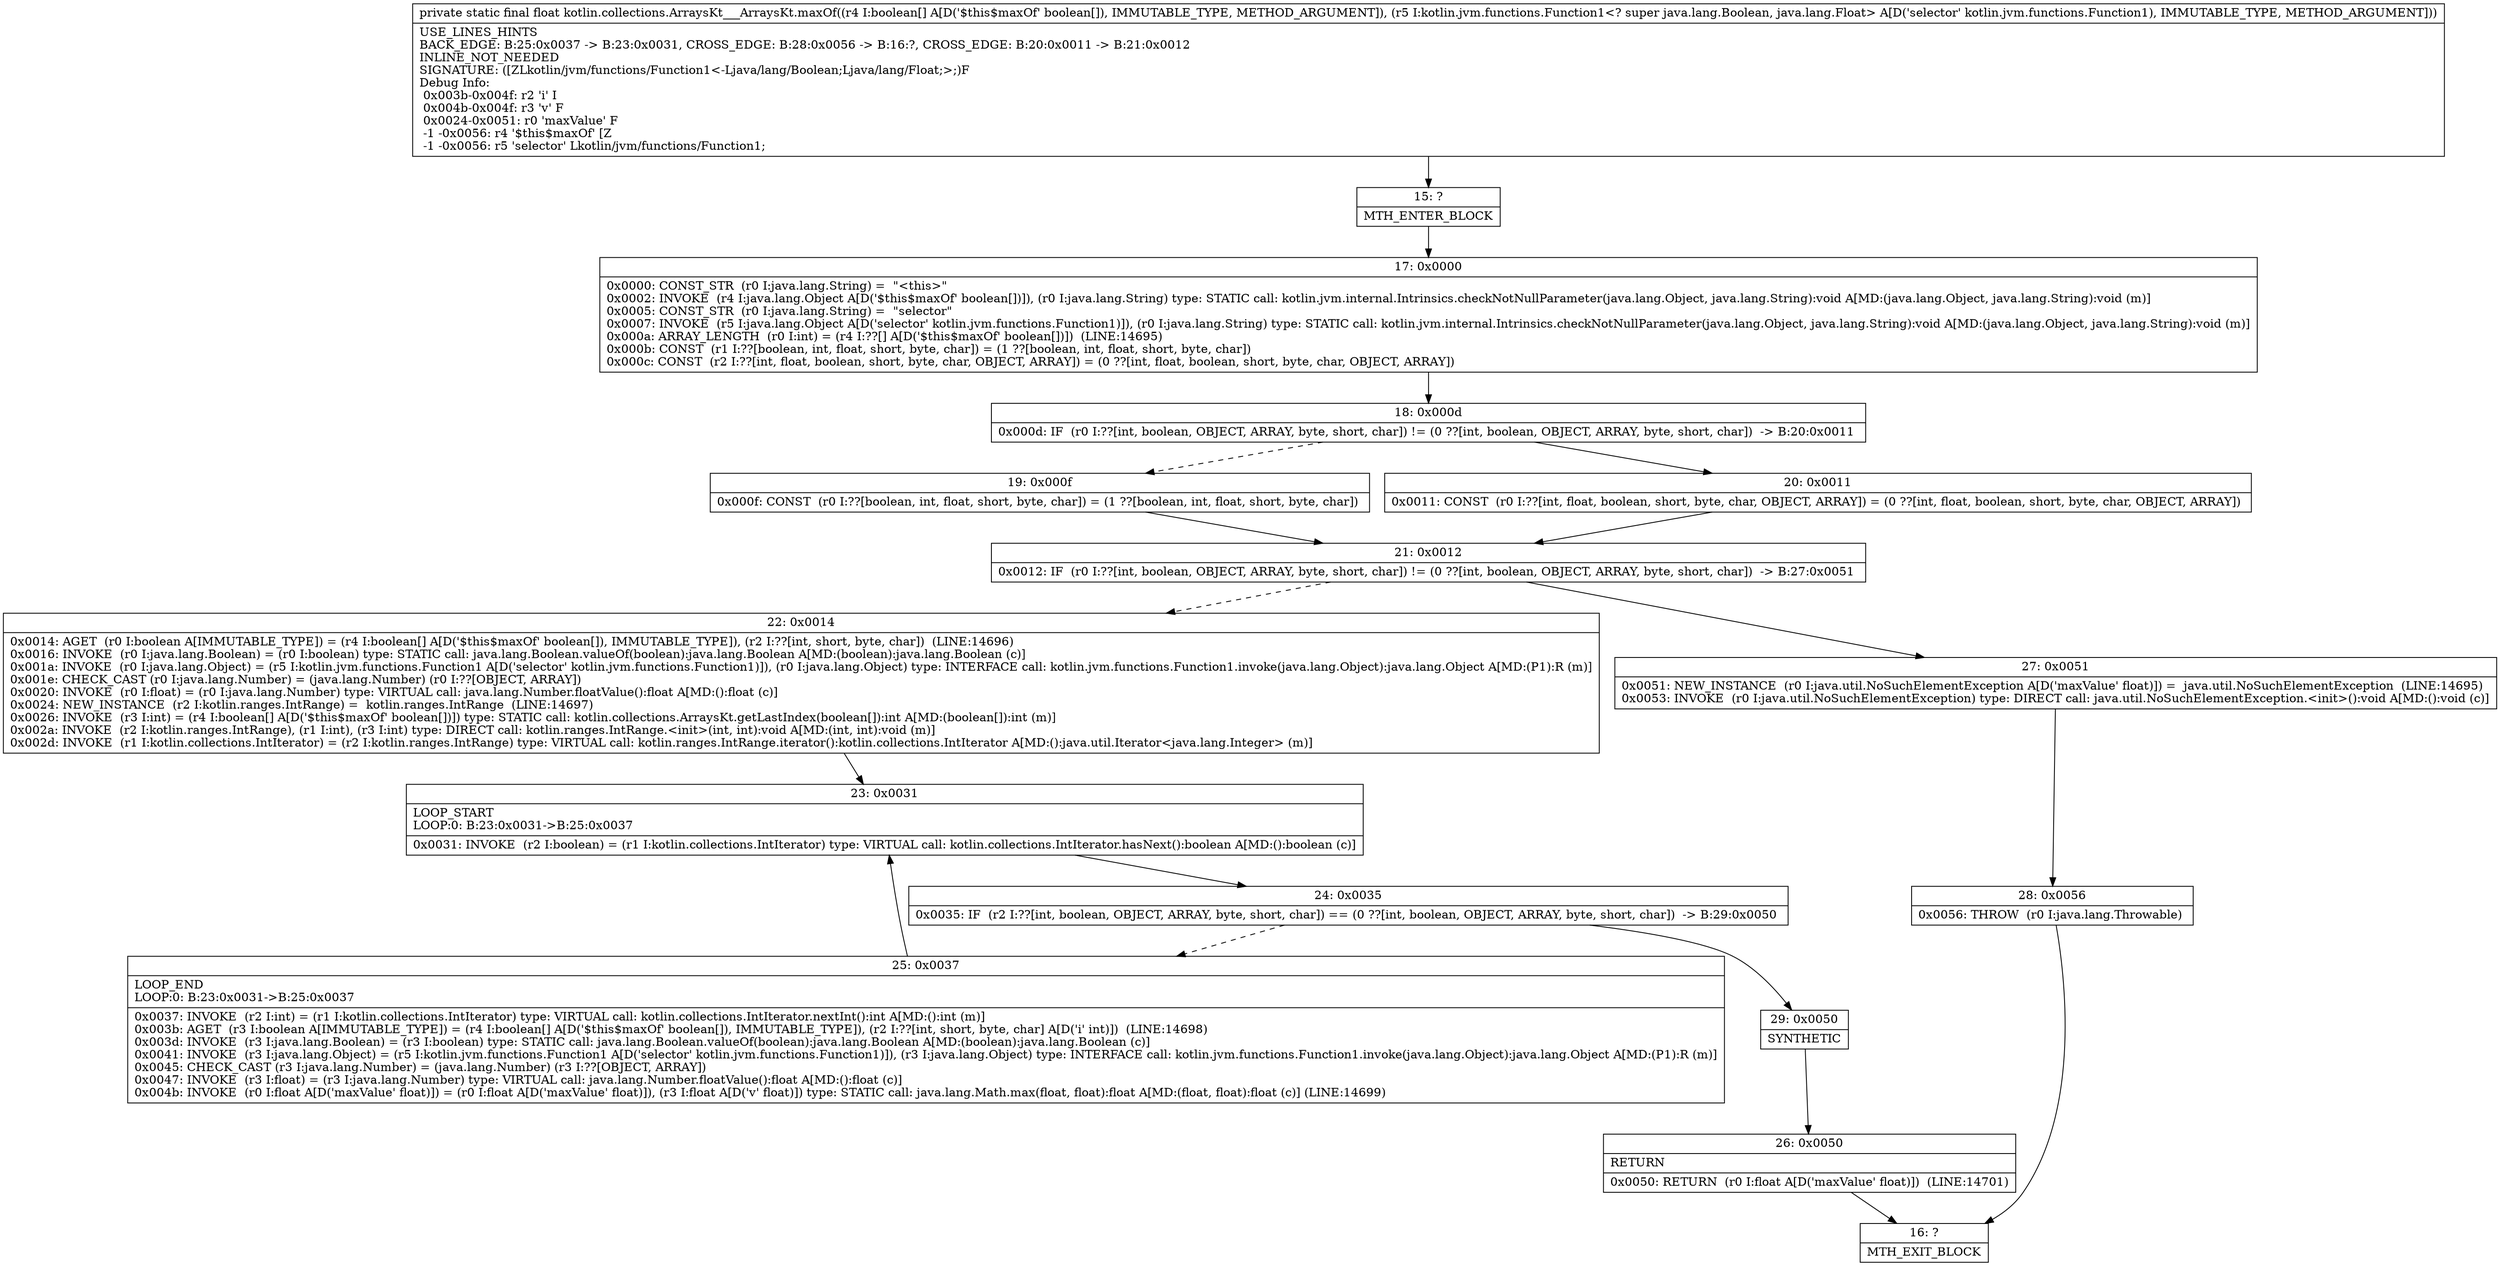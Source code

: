 digraph "CFG forkotlin.collections.ArraysKt___ArraysKt.maxOf([ZLkotlin\/jvm\/functions\/Function1;)F" {
Node_15 [shape=record,label="{15\:\ ?|MTH_ENTER_BLOCK\l}"];
Node_17 [shape=record,label="{17\:\ 0x0000|0x0000: CONST_STR  (r0 I:java.lang.String) =  \"\<this\>\" \l0x0002: INVOKE  (r4 I:java.lang.Object A[D('$this$maxOf' boolean[])]), (r0 I:java.lang.String) type: STATIC call: kotlin.jvm.internal.Intrinsics.checkNotNullParameter(java.lang.Object, java.lang.String):void A[MD:(java.lang.Object, java.lang.String):void (m)]\l0x0005: CONST_STR  (r0 I:java.lang.String) =  \"selector\" \l0x0007: INVOKE  (r5 I:java.lang.Object A[D('selector' kotlin.jvm.functions.Function1)]), (r0 I:java.lang.String) type: STATIC call: kotlin.jvm.internal.Intrinsics.checkNotNullParameter(java.lang.Object, java.lang.String):void A[MD:(java.lang.Object, java.lang.String):void (m)]\l0x000a: ARRAY_LENGTH  (r0 I:int) = (r4 I:??[] A[D('$this$maxOf' boolean[])])  (LINE:14695)\l0x000b: CONST  (r1 I:??[boolean, int, float, short, byte, char]) = (1 ??[boolean, int, float, short, byte, char]) \l0x000c: CONST  (r2 I:??[int, float, boolean, short, byte, char, OBJECT, ARRAY]) = (0 ??[int, float, boolean, short, byte, char, OBJECT, ARRAY]) \l}"];
Node_18 [shape=record,label="{18\:\ 0x000d|0x000d: IF  (r0 I:??[int, boolean, OBJECT, ARRAY, byte, short, char]) != (0 ??[int, boolean, OBJECT, ARRAY, byte, short, char])  \-\> B:20:0x0011 \l}"];
Node_19 [shape=record,label="{19\:\ 0x000f|0x000f: CONST  (r0 I:??[boolean, int, float, short, byte, char]) = (1 ??[boolean, int, float, short, byte, char]) \l}"];
Node_21 [shape=record,label="{21\:\ 0x0012|0x0012: IF  (r0 I:??[int, boolean, OBJECT, ARRAY, byte, short, char]) != (0 ??[int, boolean, OBJECT, ARRAY, byte, short, char])  \-\> B:27:0x0051 \l}"];
Node_22 [shape=record,label="{22\:\ 0x0014|0x0014: AGET  (r0 I:boolean A[IMMUTABLE_TYPE]) = (r4 I:boolean[] A[D('$this$maxOf' boolean[]), IMMUTABLE_TYPE]), (r2 I:??[int, short, byte, char])  (LINE:14696)\l0x0016: INVOKE  (r0 I:java.lang.Boolean) = (r0 I:boolean) type: STATIC call: java.lang.Boolean.valueOf(boolean):java.lang.Boolean A[MD:(boolean):java.lang.Boolean (c)]\l0x001a: INVOKE  (r0 I:java.lang.Object) = (r5 I:kotlin.jvm.functions.Function1 A[D('selector' kotlin.jvm.functions.Function1)]), (r0 I:java.lang.Object) type: INTERFACE call: kotlin.jvm.functions.Function1.invoke(java.lang.Object):java.lang.Object A[MD:(P1):R (m)]\l0x001e: CHECK_CAST (r0 I:java.lang.Number) = (java.lang.Number) (r0 I:??[OBJECT, ARRAY]) \l0x0020: INVOKE  (r0 I:float) = (r0 I:java.lang.Number) type: VIRTUAL call: java.lang.Number.floatValue():float A[MD:():float (c)]\l0x0024: NEW_INSTANCE  (r2 I:kotlin.ranges.IntRange) =  kotlin.ranges.IntRange  (LINE:14697)\l0x0026: INVOKE  (r3 I:int) = (r4 I:boolean[] A[D('$this$maxOf' boolean[])]) type: STATIC call: kotlin.collections.ArraysKt.getLastIndex(boolean[]):int A[MD:(boolean[]):int (m)]\l0x002a: INVOKE  (r2 I:kotlin.ranges.IntRange), (r1 I:int), (r3 I:int) type: DIRECT call: kotlin.ranges.IntRange.\<init\>(int, int):void A[MD:(int, int):void (m)]\l0x002d: INVOKE  (r1 I:kotlin.collections.IntIterator) = (r2 I:kotlin.ranges.IntRange) type: VIRTUAL call: kotlin.ranges.IntRange.iterator():kotlin.collections.IntIterator A[MD:():java.util.Iterator\<java.lang.Integer\> (m)]\l}"];
Node_23 [shape=record,label="{23\:\ 0x0031|LOOP_START\lLOOP:0: B:23:0x0031\-\>B:25:0x0037\l|0x0031: INVOKE  (r2 I:boolean) = (r1 I:kotlin.collections.IntIterator) type: VIRTUAL call: kotlin.collections.IntIterator.hasNext():boolean A[MD:():boolean (c)]\l}"];
Node_24 [shape=record,label="{24\:\ 0x0035|0x0035: IF  (r2 I:??[int, boolean, OBJECT, ARRAY, byte, short, char]) == (0 ??[int, boolean, OBJECT, ARRAY, byte, short, char])  \-\> B:29:0x0050 \l}"];
Node_25 [shape=record,label="{25\:\ 0x0037|LOOP_END\lLOOP:0: B:23:0x0031\-\>B:25:0x0037\l|0x0037: INVOKE  (r2 I:int) = (r1 I:kotlin.collections.IntIterator) type: VIRTUAL call: kotlin.collections.IntIterator.nextInt():int A[MD:():int (m)]\l0x003b: AGET  (r3 I:boolean A[IMMUTABLE_TYPE]) = (r4 I:boolean[] A[D('$this$maxOf' boolean[]), IMMUTABLE_TYPE]), (r2 I:??[int, short, byte, char] A[D('i' int)])  (LINE:14698)\l0x003d: INVOKE  (r3 I:java.lang.Boolean) = (r3 I:boolean) type: STATIC call: java.lang.Boolean.valueOf(boolean):java.lang.Boolean A[MD:(boolean):java.lang.Boolean (c)]\l0x0041: INVOKE  (r3 I:java.lang.Object) = (r5 I:kotlin.jvm.functions.Function1 A[D('selector' kotlin.jvm.functions.Function1)]), (r3 I:java.lang.Object) type: INTERFACE call: kotlin.jvm.functions.Function1.invoke(java.lang.Object):java.lang.Object A[MD:(P1):R (m)]\l0x0045: CHECK_CAST (r3 I:java.lang.Number) = (java.lang.Number) (r3 I:??[OBJECT, ARRAY]) \l0x0047: INVOKE  (r3 I:float) = (r3 I:java.lang.Number) type: VIRTUAL call: java.lang.Number.floatValue():float A[MD:():float (c)]\l0x004b: INVOKE  (r0 I:float A[D('maxValue' float)]) = (r0 I:float A[D('maxValue' float)]), (r3 I:float A[D('v' float)]) type: STATIC call: java.lang.Math.max(float, float):float A[MD:(float, float):float (c)] (LINE:14699)\l}"];
Node_29 [shape=record,label="{29\:\ 0x0050|SYNTHETIC\l}"];
Node_26 [shape=record,label="{26\:\ 0x0050|RETURN\l|0x0050: RETURN  (r0 I:float A[D('maxValue' float)])  (LINE:14701)\l}"];
Node_16 [shape=record,label="{16\:\ ?|MTH_EXIT_BLOCK\l}"];
Node_27 [shape=record,label="{27\:\ 0x0051|0x0051: NEW_INSTANCE  (r0 I:java.util.NoSuchElementException A[D('maxValue' float)]) =  java.util.NoSuchElementException  (LINE:14695)\l0x0053: INVOKE  (r0 I:java.util.NoSuchElementException) type: DIRECT call: java.util.NoSuchElementException.\<init\>():void A[MD:():void (c)]\l}"];
Node_28 [shape=record,label="{28\:\ 0x0056|0x0056: THROW  (r0 I:java.lang.Throwable) \l}"];
Node_20 [shape=record,label="{20\:\ 0x0011|0x0011: CONST  (r0 I:??[int, float, boolean, short, byte, char, OBJECT, ARRAY]) = (0 ??[int, float, boolean, short, byte, char, OBJECT, ARRAY]) \l}"];
MethodNode[shape=record,label="{private static final float kotlin.collections.ArraysKt___ArraysKt.maxOf((r4 I:boolean[] A[D('$this$maxOf' boolean[]), IMMUTABLE_TYPE, METHOD_ARGUMENT]), (r5 I:kotlin.jvm.functions.Function1\<? super java.lang.Boolean, java.lang.Float\> A[D('selector' kotlin.jvm.functions.Function1), IMMUTABLE_TYPE, METHOD_ARGUMENT]))  | USE_LINES_HINTS\lBACK_EDGE: B:25:0x0037 \-\> B:23:0x0031, CROSS_EDGE: B:28:0x0056 \-\> B:16:?, CROSS_EDGE: B:20:0x0011 \-\> B:21:0x0012\lINLINE_NOT_NEEDED\lSIGNATURE: ([ZLkotlin\/jvm\/functions\/Function1\<\-Ljava\/lang\/Boolean;Ljava\/lang\/Float;\>;)F\lDebug Info:\l  0x003b\-0x004f: r2 'i' I\l  0x004b\-0x004f: r3 'v' F\l  0x0024\-0x0051: r0 'maxValue' F\l  \-1 \-0x0056: r4 '$this$maxOf' [Z\l  \-1 \-0x0056: r5 'selector' Lkotlin\/jvm\/functions\/Function1;\l}"];
MethodNode -> Node_15;Node_15 -> Node_17;
Node_17 -> Node_18;
Node_18 -> Node_19[style=dashed];
Node_18 -> Node_20;
Node_19 -> Node_21;
Node_21 -> Node_22[style=dashed];
Node_21 -> Node_27;
Node_22 -> Node_23;
Node_23 -> Node_24;
Node_24 -> Node_25[style=dashed];
Node_24 -> Node_29;
Node_25 -> Node_23;
Node_29 -> Node_26;
Node_26 -> Node_16;
Node_27 -> Node_28;
Node_28 -> Node_16;
Node_20 -> Node_21;
}

